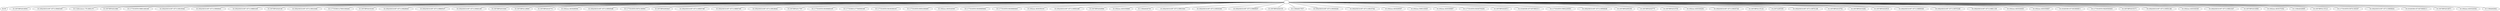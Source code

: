 strict graph mind_map216 {
	"" -- ALON
	"" -- "10.1007/BF02018054"
	"" -- "10.1002/(SICI)1097-4571(199403)45"
	"" -- "10.1126/science.178.4060.471"
	"" -- "10.1007/BF02021860"
	"" -- "10.1177/016555158801400106"
	"" -- "10.1002/(SICI)1097-4571(199105)42"
	"" -- "10.1002/(SICI)1097-4571(199009)41"
	"" -- "10.1002/(SICI)1097-4571(198803)39"
	"" -- "10.1007/BF02020140"
	"" -- "10.1002/(SICI)1097-4571(199310)44"
	"" -- "10.1177/030631278001000202"
	"" -- "10.1002/(SICI)1097-4571(199009)41"
	"" -- "10.1007/BF02018100"
	"" -- "10.1002/(SICI)1097-4571(199208)43"
	"" -- "10.1002/(SICI)1097-4571(198605)37"
	"" -- "10.1002/(SICI)1097-4571(199401)45"
	"" -- "10.1007/BF02033444"
	"" -- "10.1002/(SICI)1097-4571(199401)45"
	"" -- "10.1007/BF02129600"
	"" -- "10.1007/BF02016774"
	"" -- "10.1002/asi.4630290504"
	"" -- "10.1002/(SICI)1097-4571(199505)46"
	"" -- "10.1177/016555158701300501"
	"" -- "10.1007/BF02093625"
	"" -- "10.1002/(SICI)1097-4571(199507)46"
	"" -- "10.1002/(SICI)1097-4571(198907)40"
	"" -- "10.1002/(SICI)1097-4571(199106)42"
	"" -- "10.1007/BF02017767"
	"" -- "10.1177/016555158300600105"
	"" -- "10.1177/030631277500500106"
	"" -- "10.1177/016555158100300103"
	"" -- "10.1177/016555158501000405"
	"" -- "10.1002/asi.4630320303"
	"" -- "10.1177/016555158300600402"
	"" -- "10.1177/016555158300600403"
	"" -- "10.1002/(SICI)1097-4571(199105)42"
	"" -- "10.1002/asi.4630350103"
	"" -- "10.1002/(SICI)1097-4571(199503)46"
	"" -- "10.1007/BF02028084"
	"" -- "10.1002/asi.4630350608"
	"" -- "10.1108/eb026730"
	"" -- "10.1002/(SICI)1097-4571(199009)41"
	"" -- "10.1002/(SICI)1097-4571(199010)41"
	"" -- "10.1002/(SICI)1097-4571(199303)44"
	"" -- "10.1002/(SICI)1097-4571(199608)47"
	"" -- "10.1007/BF02020155"
	"" -- "10.1108/eb017637"
	"" -- "10.1002/(SICI)1097-4571(199304)44"
	"" -- "10.1002/(SICI)1097-4571(199107)42"
	"" -- "10.1002/asi.4630290507"
	"" -- "10.1002/asi.5090140405"
	"" -- "10.1002/asi.4630300607"
	"" -- "10.1177/016555158300700204"
	"" -- "10.1007/BF02026511"
	"" -- "10.1016/0306-4573(87)90033-1"
	"" -- "10.1177/016555159602200501"
	"" -- "10.1002/(SICI)1097-4571(199506)46"
	"" -- "10.1007/BF02095350"
	"" -- "10.1007/BF02020775"
	"" -- "10.1007/BF02016700"
	"" -- "10.1002/asi.4630340204"
	"" -- "10.1002/(SICI)1097-4571(199307)44"
	"" -- "10.1007/BF02135124"
	"" -- "10.2307/2285300"
	"" -- "10.1002/(SICI)1097-4571(199701)48"
	"" -- "10.1007/BF02019762"
	"" -- "10.1007/BF02016282"
	"" -- "10.1007/BF02020918"
	"" -- "10.1002/(SICI)1097-4571(198909)40"
	"" -- "10.1002/(SICI)1097-4571(199703)48"
	"" -- "10.1002/(SICI)1097-4571(198811)39"
	"" -- "10.1002/asi.4630340403"
	"" -- "10.1002/asi.4630350607"
	"" -- "10.1016/0306-4573(83)90065-1"
	"" -- "10.1177/016555158200500403"
	"" -- "10.1007/BF02019171"
	"" -- "10.1002/(SICI)1097-4571(199501)46"
	"" -- "10.1002/asi.4630340305"
	"" -- "10.1002/(SICI)1097-4571(199610)47"
	"" -- "10.1002/(SICI)1097-4571(199403)45"
	"" -- "10.1007/BF02016906"
	"" -- "10.1002/asi.4630370302"
	"" -- "10.1108/eb026695"
	"" -- "10.1007/BF02135121"
	"" -- "10.1177/016555158701300307"
	"" -- "10.1002/(SICI)1097-4571(199006)41"
	"" -- "10.1002/(SICI)1097-4571(199304)44"
	"" -- "10.1016/0306-4573(87)90003-3"
	"" -- "10.1007/BF02016873"
	"" -- "10.1002/asi.4630320302"
	"" -- "10.1108/eb02642"
}
